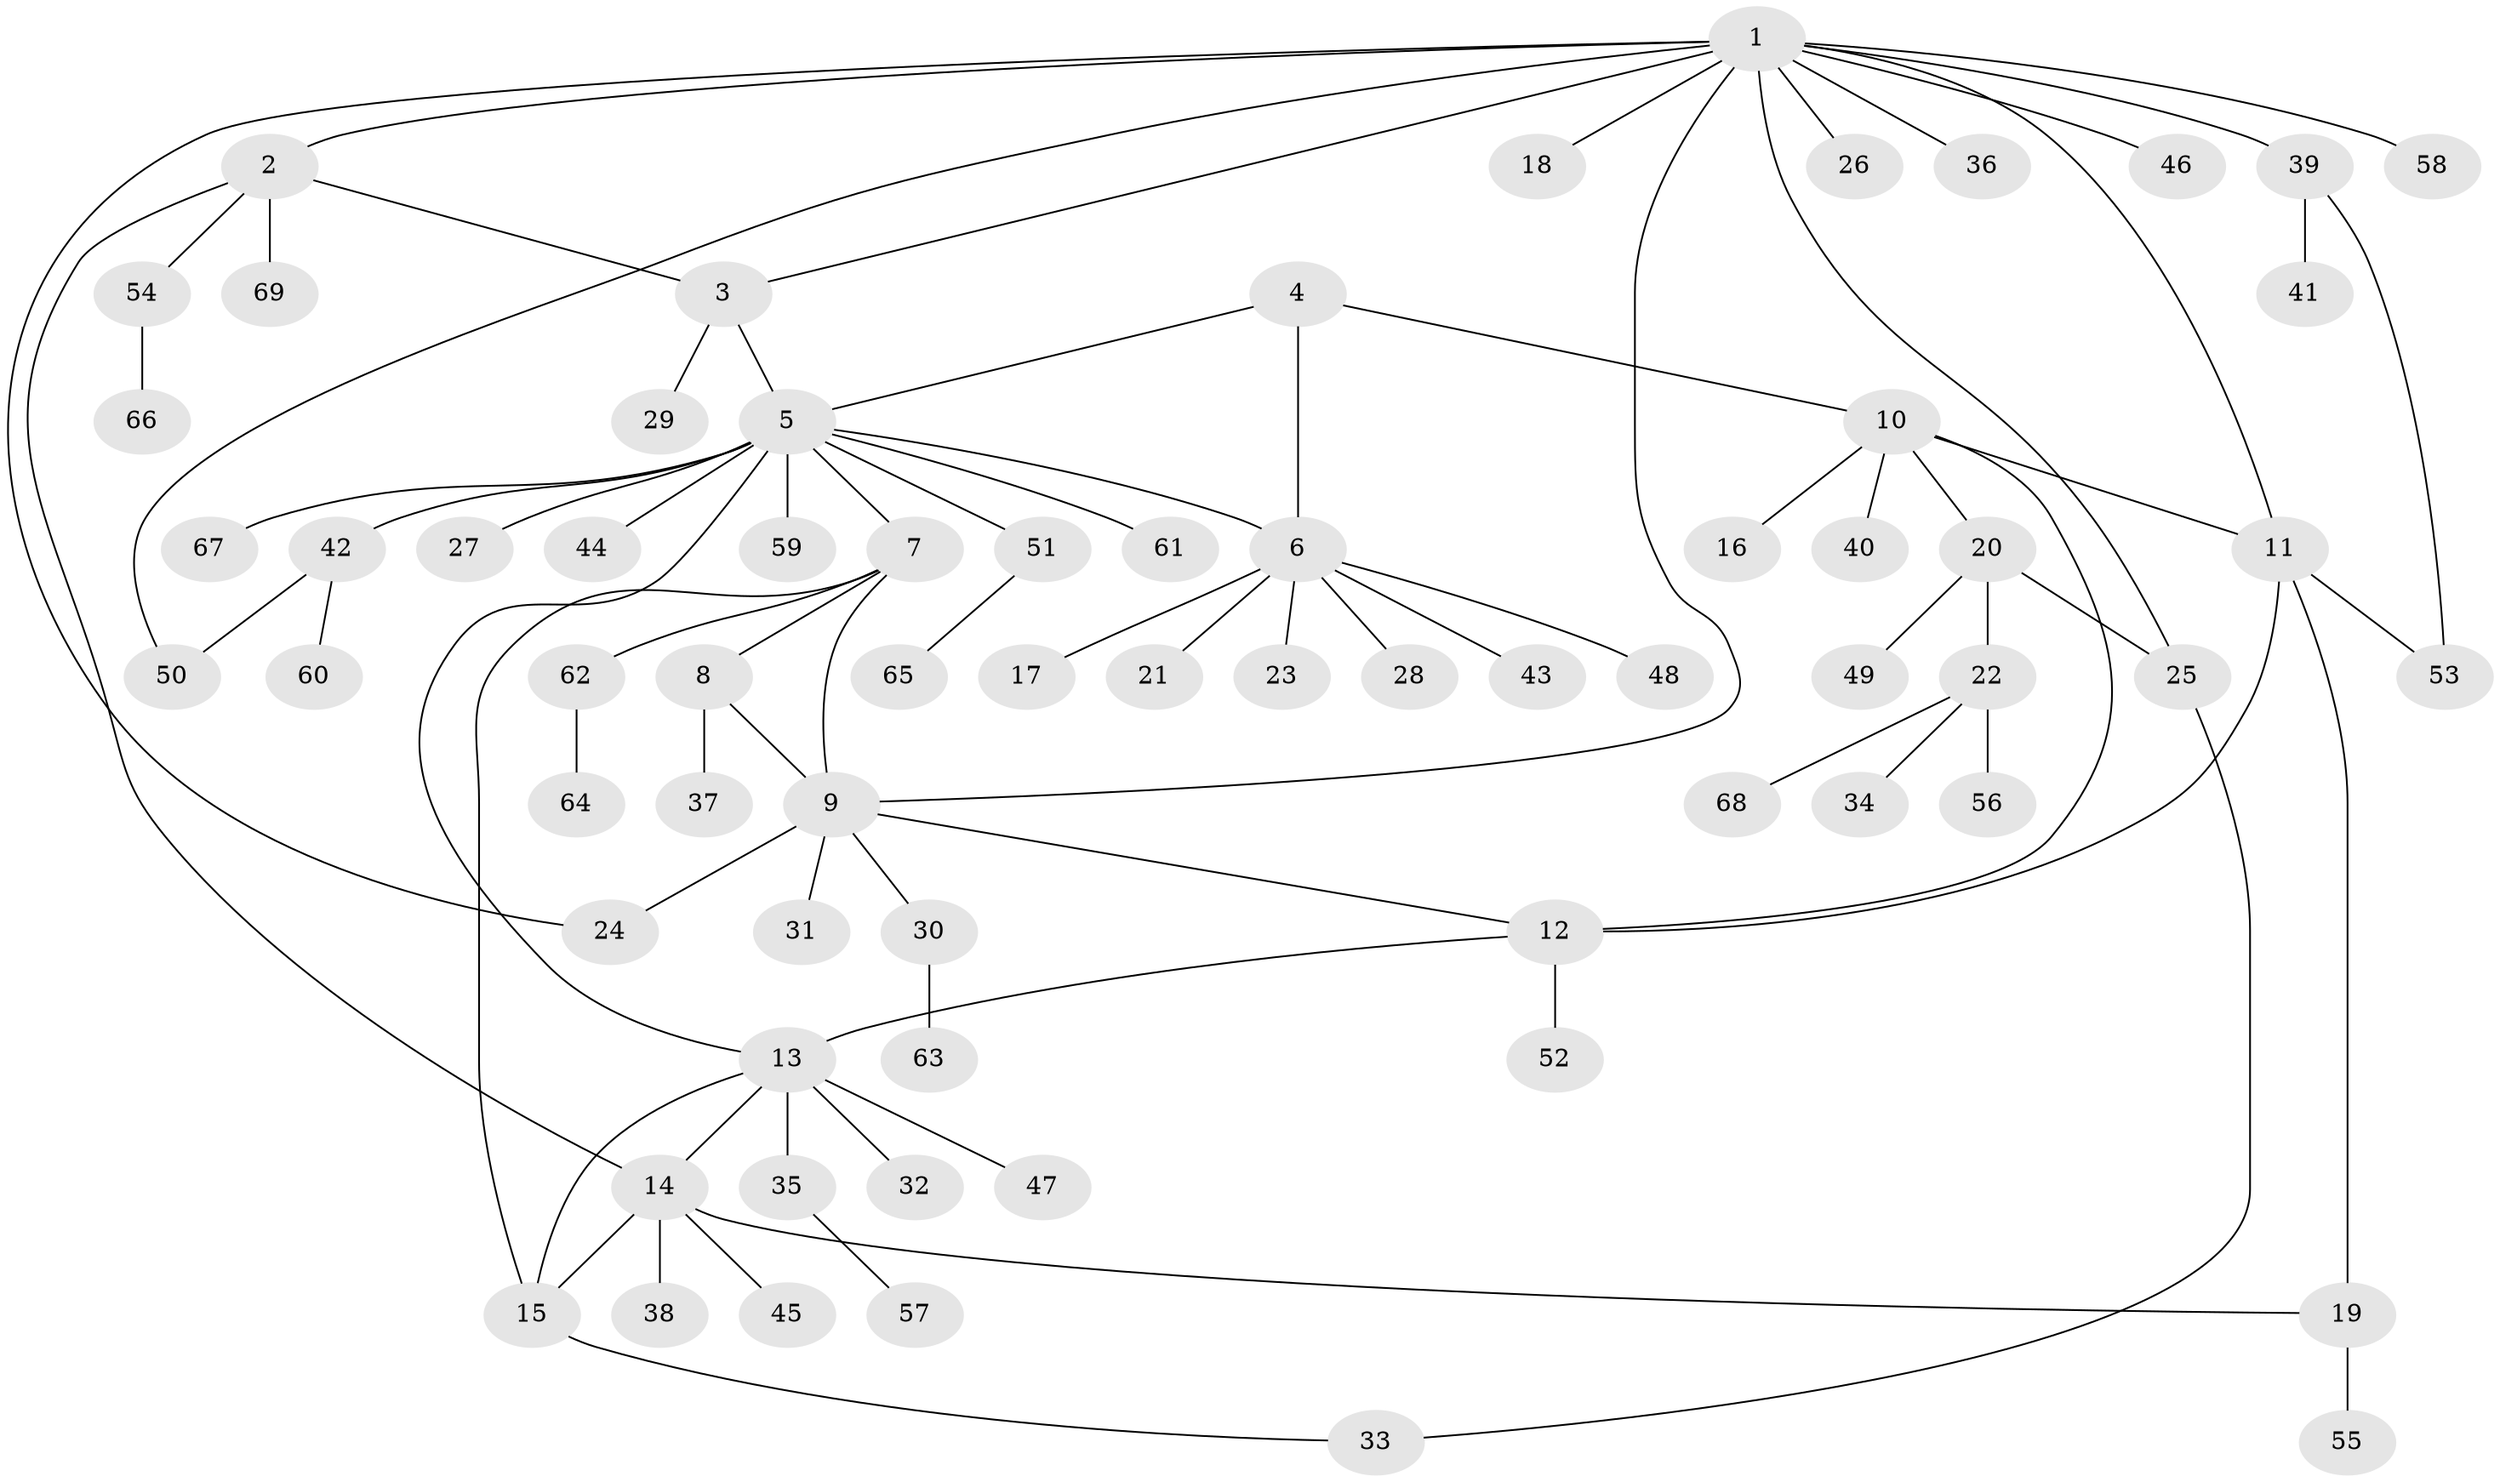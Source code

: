 // coarse degree distribution, {12: 0.019230769230769232, 5: 0.057692307692307696, 3: 0.057692307692307696, 15: 0.019230769230769232, 7: 0.057692307692307696, 2: 0.17307692307692307, 8: 0.019230769230769232, 4: 0.019230769230769232, 1: 0.5769230769230769}
// Generated by graph-tools (version 1.1) at 2025/42/03/06/25 10:42:13]
// undirected, 69 vertices, 85 edges
graph export_dot {
graph [start="1"]
  node [color=gray90,style=filled];
  1;
  2;
  3;
  4;
  5;
  6;
  7;
  8;
  9;
  10;
  11;
  12;
  13;
  14;
  15;
  16;
  17;
  18;
  19;
  20;
  21;
  22;
  23;
  24;
  25;
  26;
  27;
  28;
  29;
  30;
  31;
  32;
  33;
  34;
  35;
  36;
  37;
  38;
  39;
  40;
  41;
  42;
  43;
  44;
  45;
  46;
  47;
  48;
  49;
  50;
  51;
  52;
  53;
  54;
  55;
  56;
  57;
  58;
  59;
  60;
  61;
  62;
  63;
  64;
  65;
  66;
  67;
  68;
  69;
  1 -- 2;
  1 -- 3;
  1 -- 9;
  1 -- 11;
  1 -- 18;
  1 -- 24;
  1 -- 25;
  1 -- 26;
  1 -- 36;
  1 -- 39;
  1 -- 46;
  1 -- 50;
  1 -- 58;
  2 -- 3;
  2 -- 14;
  2 -- 54;
  2 -- 69;
  3 -- 5;
  3 -- 29;
  4 -- 5;
  4 -- 6;
  4 -- 10;
  5 -- 6;
  5 -- 7;
  5 -- 13;
  5 -- 27;
  5 -- 42;
  5 -- 44;
  5 -- 51;
  5 -- 59;
  5 -- 61;
  5 -- 67;
  6 -- 17;
  6 -- 21;
  6 -- 23;
  6 -- 28;
  6 -- 43;
  6 -- 48;
  7 -- 8;
  7 -- 9;
  7 -- 15;
  7 -- 62;
  8 -- 9;
  8 -- 37;
  9 -- 12;
  9 -- 24;
  9 -- 30;
  9 -- 31;
  10 -- 11;
  10 -- 12;
  10 -- 16;
  10 -- 20;
  10 -- 40;
  11 -- 12;
  11 -- 19;
  11 -- 53;
  12 -- 13;
  12 -- 52;
  13 -- 14;
  13 -- 15;
  13 -- 32;
  13 -- 35;
  13 -- 47;
  14 -- 15;
  14 -- 19;
  14 -- 38;
  14 -- 45;
  15 -- 33;
  19 -- 55;
  20 -- 22;
  20 -- 25;
  20 -- 49;
  22 -- 34;
  22 -- 56;
  22 -- 68;
  25 -- 33;
  30 -- 63;
  35 -- 57;
  39 -- 41;
  39 -- 53;
  42 -- 50;
  42 -- 60;
  51 -- 65;
  54 -- 66;
  62 -- 64;
}
